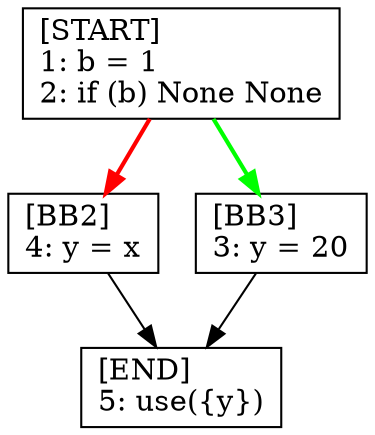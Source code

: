 digraph {
  node [shape=box]
  START [label="[START]\l1: b = 1\l2: if (b) None None\l"];
  START -> BB2 [color=red, penwidth=2];
  START -> BB3 [color=green, penwidth=2];
  BB2 [label="[BB2]\l4: y = x\l"];
  BB2 -> END;
  BB3 [label="[BB3]\l3: y = 20\l"];
  BB3 -> END;
  END [label="[END]\l5: use({y})\l"];
} // close digraph
